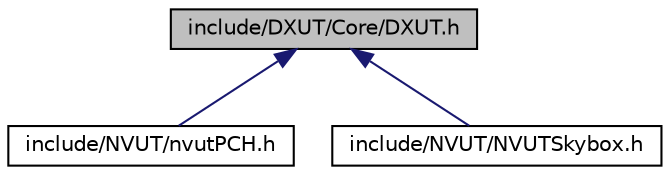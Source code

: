 digraph G
{
  edge [fontname="Helvetica",fontsize="10",labelfontname="Helvetica",labelfontsize="10"];
  node [fontname="Helvetica",fontsize="10",shape=record];
  Node1 [label="include/DXUT/Core/DXUT.h",height=0.2,width=0.4,color="black", fillcolor="grey75", style="filled" fontcolor="black"];
  Node1 -> Node2 [dir="back",color="midnightblue",fontsize="10",style="solid",fontname="Helvetica"];
  Node2 [label="include/NVUT/nvutPCH.h",height=0.2,width=0.4,color="black", fillcolor="white", style="filled",URL="$nvut_p_c_h_8h.html"];
  Node1 -> Node3 [dir="back",color="midnightblue",fontsize="10",style="solid",fontname="Helvetica"];
  Node3 [label="include/NVUT/NVUTSkybox.h",height=0.2,width=0.4,color="black", fillcolor="white", style="filled",URL="$_n_v_u_t_skybox_8h.html"];
}
